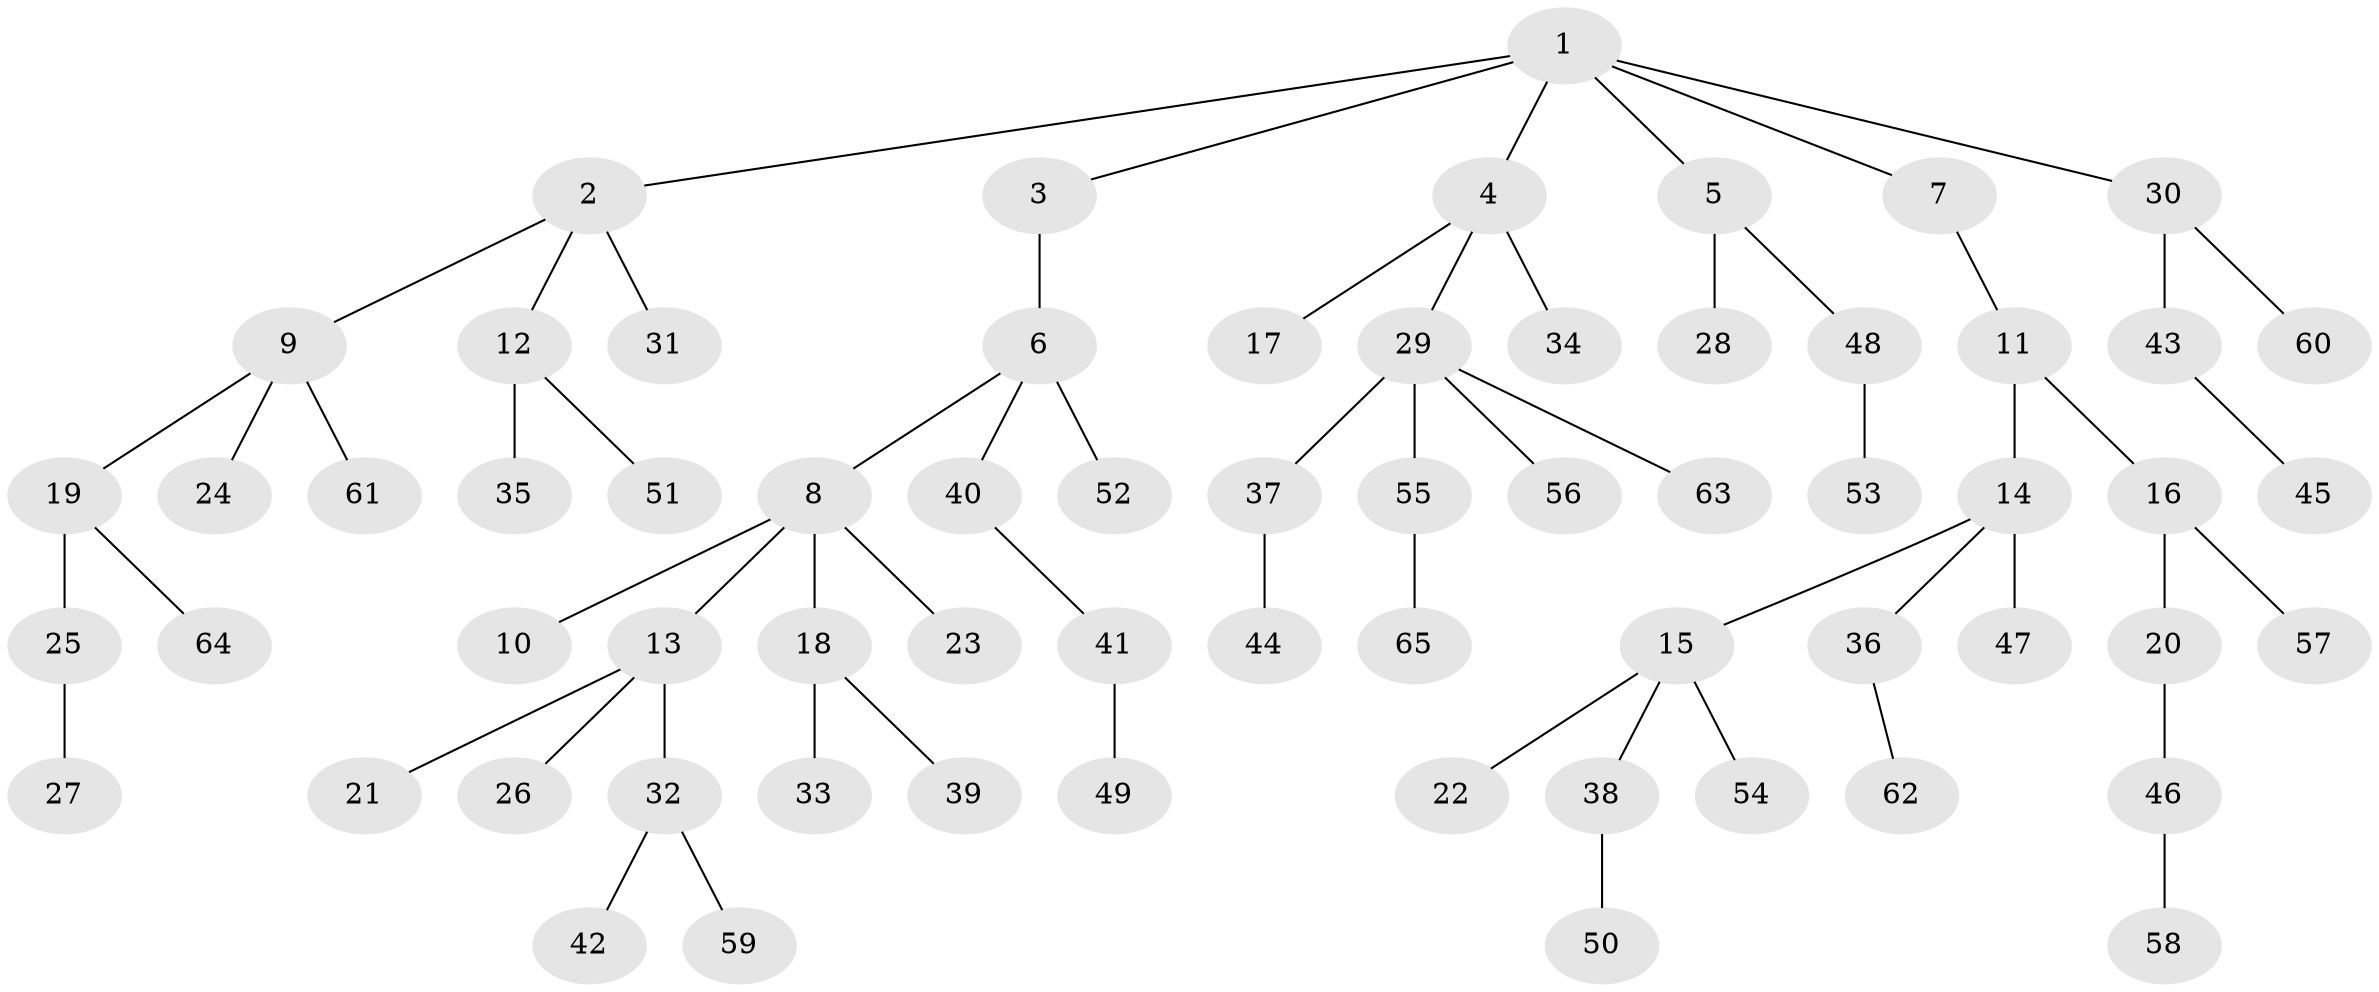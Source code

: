 // original degree distribution, {7: 0.015384615384615385, 5: 0.038461538461538464, 2: 0.2923076923076923, 3: 0.1076923076923077, 6: 0.023076923076923078, 4: 0.038461538461538464, 1: 0.4846153846153846}
// Generated by graph-tools (version 1.1) at 2025/36/03/09/25 02:36:43]
// undirected, 65 vertices, 64 edges
graph export_dot {
graph [start="1"]
  node [color=gray90,style=filled];
  1;
  2;
  3;
  4;
  5;
  6;
  7;
  8;
  9;
  10;
  11;
  12;
  13;
  14;
  15;
  16;
  17;
  18;
  19;
  20;
  21;
  22;
  23;
  24;
  25;
  26;
  27;
  28;
  29;
  30;
  31;
  32;
  33;
  34;
  35;
  36;
  37;
  38;
  39;
  40;
  41;
  42;
  43;
  44;
  45;
  46;
  47;
  48;
  49;
  50;
  51;
  52;
  53;
  54;
  55;
  56;
  57;
  58;
  59;
  60;
  61;
  62;
  63;
  64;
  65;
  1 -- 2 [weight=1.0];
  1 -- 3 [weight=1.0];
  1 -- 4 [weight=1.0];
  1 -- 5 [weight=1.0];
  1 -- 7 [weight=1.0];
  1 -- 30 [weight=1.0];
  2 -- 9 [weight=1.0];
  2 -- 12 [weight=1.0];
  2 -- 31 [weight=1.0];
  3 -- 6 [weight=2.0];
  4 -- 17 [weight=1.0];
  4 -- 29 [weight=1.0];
  4 -- 34 [weight=1.0];
  5 -- 28 [weight=1.0];
  5 -- 48 [weight=1.0];
  6 -- 8 [weight=1.0];
  6 -- 40 [weight=1.0];
  6 -- 52 [weight=1.0];
  7 -- 11 [weight=1.0];
  8 -- 10 [weight=1.0];
  8 -- 13 [weight=1.0];
  8 -- 18 [weight=1.0];
  8 -- 23 [weight=1.0];
  9 -- 19 [weight=1.0];
  9 -- 24 [weight=1.0];
  9 -- 61 [weight=1.0];
  11 -- 14 [weight=1.0];
  11 -- 16 [weight=1.0];
  12 -- 35 [weight=2.0];
  12 -- 51 [weight=1.0];
  13 -- 21 [weight=1.0];
  13 -- 26 [weight=1.0];
  13 -- 32 [weight=1.0];
  14 -- 15 [weight=1.0];
  14 -- 36 [weight=1.0];
  14 -- 47 [weight=1.0];
  15 -- 22 [weight=1.0];
  15 -- 38 [weight=1.0];
  15 -- 54 [weight=1.0];
  16 -- 20 [weight=1.0];
  16 -- 57 [weight=1.0];
  18 -- 33 [weight=1.0];
  18 -- 39 [weight=1.0];
  19 -- 25 [weight=2.0];
  19 -- 64 [weight=1.0];
  20 -- 46 [weight=1.0];
  25 -- 27 [weight=1.0];
  29 -- 37 [weight=1.0];
  29 -- 55 [weight=1.0];
  29 -- 56 [weight=1.0];
  29 -- 63 [weight=1.0];
  30 -- 43 [weight=1.0];
  30 -- 60 [weight=1.0];
  32 -- 42 [weight=1.0];
  32 -- 59 [weight=1.0];
  36 -- 62 [weight=1.0];
  37 -- 44 [weight=2.0];
  38 -- 50 [weight=1.0];
  40 -- 41 [weight=1.0];
  41 -- 49 [weight=1.0];
  43 -- 45 [weight=1.0];
  46 -- 58 [weight=1.0];
  48 -- 53 [weight=2.0];
  55 -- 65 [weight=1.0];
}
